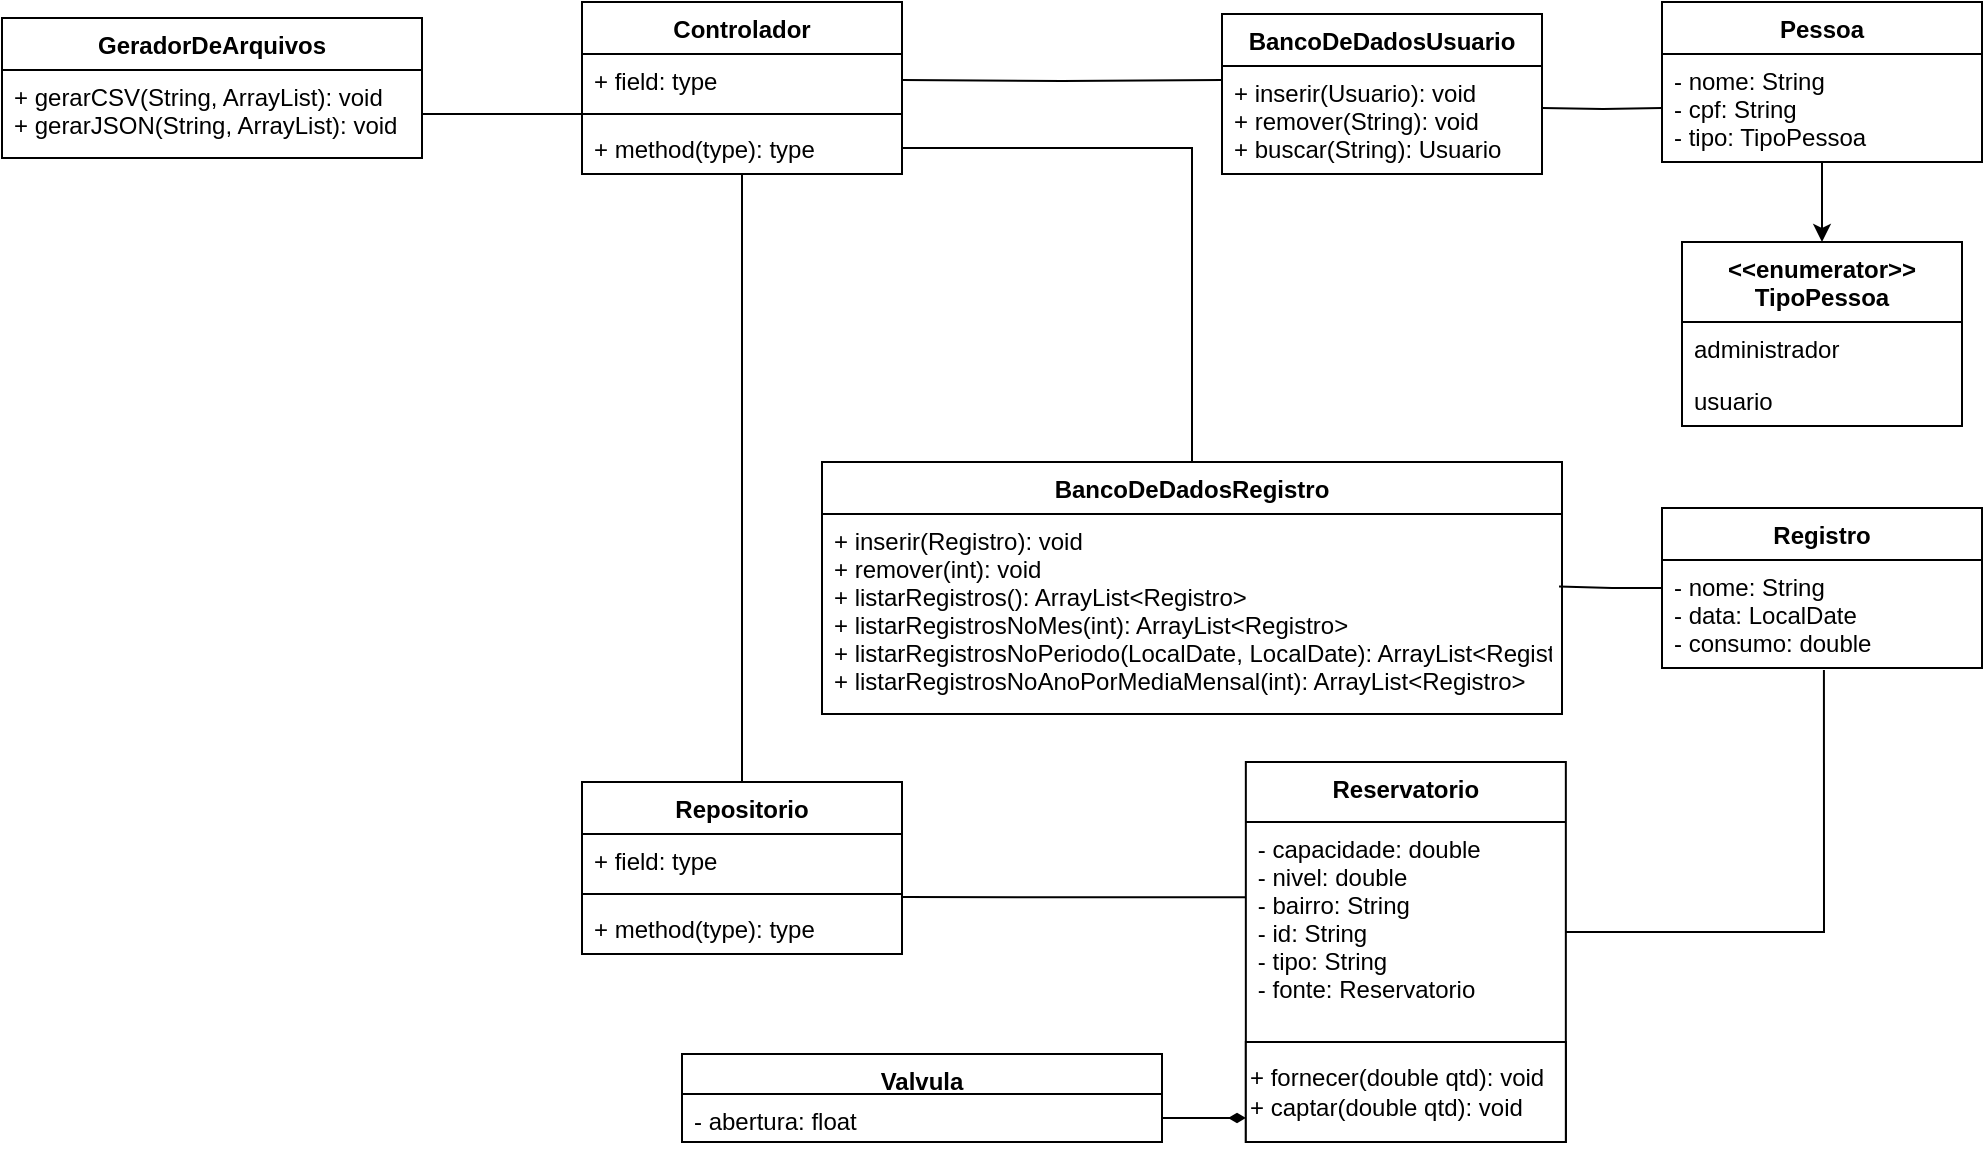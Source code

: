 <mxfile version="14.7.3" type="github">
  <diagram id="-gsOCJniIIdcKkO32to5" name="Page-1">
    <mxGraphModel dx="2907" dy="1680" grid="1" gridSize="10" guides="1" tooltips="1" connect="1" arrows="1" fold="1" page="1" pageScale="1" pageWidth="413" pageHeight="291" background="none" math="0" shadow="0">
      <root>
        <mxCell id="0" />
        <mxCell id="1" parent="0" />
        <mxCell id="1kvHpATCS6qgAt59xDc4-17" style="edgeStyle=orthogonalEdgeStyle;rounded=0;orthogonalLoop=1;jettySize=auto;html=1;exitX=1;exitY=0.5;exitDx=0;exitDy=0;entryX=0.506;entryY=1.019;entryDx=0;entryDy=0;entryPerimeter=0;endArrow=none;endFill=0;" edge="1" parent="1" source="XEYvs15T29jDYPcG7W7k-2" target="gzQUT5za1X285XwGKoim-7">
          <mxGeometry relative="1" as="geometry" />
        </mxCell>
        <mxCell id="XEYvs15T29jDYPcG7W7k-1" value="Reservatorio" style="swimlane;fontStyle=1;align=center;verticalAlign=top;childLayout=stackLayout;horizontal=1;startSize=30;horizontalStack=0;resizeParent=1;resizeParentMax=0;resizeLast=0;collapsible=1;marginBottom=0;" parent="1" vertex="1">
          <mxGeometry x="481.92" y="241" width="160" height="190" as="geometry">
            <mxRectangle x="475" y="232" width="110" height="26" as="alternateBounds" />
          </mxGeometry>
        </mxCell>
        <mxCell id="XEYvs15T29jDYPcG7W7k-2" value="- capacidade: double&#xa;- nivel: double&#xa;- bairro: String&#xa;- id: String&#xa;- tipo: String&#xa;- fonte: Reservatorio" style="text;strokeColor=none;fillColor=none;align=left;verticalAlign=top;spacingLeft=4;spacingRight=4;overflow=hidden;rotatable=0;points=[[0,0.5],[1,0.5]];portConstraint=eastwest;" parent="XEYvs15T29jDYPcG7W7k-1" vertex="1">
          <mxGeometry y="30" width="160" height="110" as="geometry" />
        </mxCell>
        <mxCell id="gzQUT5za1X285XwGKoim-1" value="+ fornecer(double qtd): void&lt;br&gt;+ captar(double qtd): void" style="html=1;align=left;" parent="XEYvs15T29jDYPcG7W7k-1" vertex="1">
          <mxGeometry y="140" width="160" height="50" as="geometry" />
        </mxCell>
        <mxCell id="XEYvs15T29jDYPcG7W7k-8" value="Valvula" style="swimlane;fontStyle=1;align=center;verticalAlign=top;childLayout=stackLayout;horizontal=1;startSize=20;horizontalStack=0;resizeParent=1;resizeParentMax=0;resizeLast=0;collapsible=1;marginBottom=0;" parent="1" vertex="1">
          <mxGeometry x="200" y="387" width="240" height="44" as="geometry" />
        </mxCell>
        <mxCell id="XEYvs15T29jDYPcG7W7k-9" value="- abertura: float" style="text;strokeColor=none;fillColor=none;align=left;verticalAlign=top;spacingLeft=4;spacingRight=4;overflow=hidden;rotatable=0;points=[[0,0.5],[1,0.5]];portConstraint=eastwest;" parent="XEYvs15T29jDYPcG7W7k-8" vertex="1">
          <mxGeometry y="20" width="240" height="24" as="geometry" />
        </mxCell>
        <mxCell id="1kvHpATCS6qgAt59xDc4-15" style="edgeStyle=orthogonalEdgeStyle;rounded=0;orthogonalLoop=1;jettySize=auto;html=1;entryX=0.996;entryY=0.363;entryDx=0;entryDy=0;entryPerimeter=0;endArrow=none;endFill=0;" edge="1" parent="1" source="gzQUT5za1X285XwGKoim-6" target="ZGSeOnVhYkG-6NrmND0K-25">
          <mxGeometry relative="1" as="geometry" />
        </mxCell>
        <mxCell id="gzQUT5za1X285XwGKoim-6" value="Registro" style="swimlane;fontStyle=1;align=center;verticalAlign=top;childLayout=stackLayout;horizontal=1;startSize=26;horizontalStack=0;resizeParent=1;resizeParentMax=0;resizeLast=0;collapsible=1;marginBottom=0;" parent="1" vertex="1">
          <mxGeometry x="690" y="114" width="160" height="80" as="geometry" />
        </mxCell>
        <mxCell id="gzQUT5za1X285XwGKoim-7" value="- nome: String&#xa;- data: LocalDate&#xa;- consumo: double" style="text;strokeColor=none;fillColor=none;align=left;verticalAlign=top;spacingLeft=4;spacingRight=4;overflow=hidden;rotatable=0;points=[[0,0.5],[1,0.5]];portConstraint=eastwest;" parent="gzQUT5za1X285XwGKoim-6" vertex="1">
          <mxGeometry y="26" width="160" height="54" as="geometry" />
        </mxCell>
        <mxCell id="1kvHpATCS6qgAt59xDc4-10" style="edgeStyle=orthogonalEdgeStyle;rounded=0;orthogonalLoop=1;jettySize=auto;html=1;exitX=0.5;exitY=1;exitDx=0;exitDy=0;entryX=0.5;entryY=0;entryDx=0;entryDy=0;" edge="1" parent="1" source="ZGSeOnVhYkG-6NrmND0K-6" target="1kvHpATCS6qgAt59xDc4-5">
          <mxGeometry relative="1" as="geometry" />
        </mxCell>
        <mxCell id="ZGSeOnVhYkG-6NrmND0K-6" value="Pessoa" style="swimlane;fontStyle=1;align=center;verticalAlign=top;childLayout=stackLayout;horizontal=1;startSize=26;horizontalStack=0;resizeParent=1;resizeParentMax=0;resizeLast=0;collapsible=1;marginBottom=0;" parent="1" vertex="1">
          <mxGeometry x="690" y="-139" width="160" height="80" as="geometry" />
        </mxCell>
        <mxCell id="ZGSeOnVhYkG-6NrmND0K-7" value="- nome: String&#xa;- cpf: String&#xa;- tipo: TipoPessoa" style="text;strokeColor=none;fillColor=none;align=left;verticalAlign=top;spacingLeft=4;spacingRight=4;overflow=hidden;rotatable=0;points=[[0,0.5],[1,0.5]];portConstraint=eastwest;" parent="ZGSeOnVhYkG-6NrmND0K-6" vertex="1">
          <mxGeometry y="26" width="160" height="54" as="geometry" />
        </mxCell>
        <mxCell id="ZGSeOnVhYkG-6NrmND0K-22" value="BancoDeDadosRegistro" style="swimlane;fontStyle=1;align=center;verticalAlign=top;childLayout=stackLayout;horizontal=1;startSize=26;horizontalStack=0;resizeParent=1;resizeParentMax=0;resizeLast=0;collapsible=1;marginBottom=0;" parent="1" vertex="1">
          <mxGeometry x="270" y="91" width="370" height="126" as="geometry" />
        </mxCell>
        <mxCell id="ZGSeOnVhYkG-6NrmND0K-25" value="+ inserir(Registro): void&#xa;+ remover(int): void&#xa;+ listarRegistros(): ArrayList&lt;Registro&gt;&#xa;+ listarRegistrosNoMes(int): ArrayList&lt;Registro&gt;&#xa;+ listarRegistrosNoPeriodo(LocalDate, LocalDate): ArrayList&lt;Registro&gt;&#xa;+ listarRegistrosNoAnoPorMediaMensal(int): ArrayList&lt;Registro&gt;" style="text;strokeColor=none;fillColor=none;align=left;verticalAlign=top;spacingLeft=4;spacingRight=4;overflow=hidden;rotatable=0;points=[[0,0.5],[1,0.5]];portConstraint=eastwest;" parent="ZGSeOnVhYkG-6NrmND0K-22" vertex="1">
          <mxGeometry y="26" width="370" height="100" as="geometry" />
        </mxCell>
        <mxCell id="1kvHpATCS6qgAt59xDc4-34" style="edgeStyle=orthogonalEdgeStyle;rounded=0;orthogonalLoop=1;jettySize=auto;html=1;entryX=1;entryY=0.5;entryDx=0;entryDy=0;startArrow=none;startFill=0;endArrow=none;endFill=0;" edge="1" parent="1" target="1kvHpATCS6qgAt59xDc4-29">
          <mxGeometry relative="1" as="geometry">
            <mxPoint x="470" y="-100" as="sourcePoint" />
          </mxGeometry>
        </mxCell>
        <mxCell id="ZGSeOnVhYkG-6NrmND0K-30" value="BancoDeDadosUsuario" style="swimlane;fontStyle=1;align=center;verticalAlign=top;childLayout=stackLayout;horizontal=1;startSize=26;horizontalStack=0;resizeParent=1;resizeParentMax=0;resizeLast=0;collapsible=1;marginBottom=0;" parent="1" vertex="1">
          <mxGeometry x="470" y="-133" width="160" height="80" as="geometry" />
        </mxCell>
        <mxCell id="ZGSeOnVhYkG-6NrmND0K-33" value="+ inserir(Usuario): void&#xa;+ remover(String): void&#xa;+ buscar(String): Usuario" style="text;strokeColor=none;fillColor=none;align=left;verticalAlign=top;spacingLeft=4;spacingRight=4;overflow=hidden;rotatable=0;points=[[0,0.5],[1,0.5]];portConstraint=eastwest;" parent="ZGSeOnVhYkG-6NrmND0K-30" vertex="1">
          <mxGeometry y="26" width="160" height="54" as="geometry" />
        </mxCell>
        <mxCell id="L2nLWlJkYwpwYnrZozBT-7" value="GeradorDeArquivos" style="swimlane;fontStyle=1;align=center;verticalAlign=top;childLayout=stackLayout;horizontal=1;startSize=26;horizontalStack=0;resizeParent=1;resizeParentMax=0;resizeLast=0;collapsible=1;marginBottom=0;" parent="1" vertex="1">
          <mxGeometry x="-140" y="-131" width="210" height="70" as="geometry" />
        </mxCell>
        <mxCell id="L2nLWlJkYwpwYnrZozBT-10" value="+ gerarCSV(String, ArrayList): void&#xa;+ gerarJSON(String, ArrayList): void" style="text;strokeColor=none;fillColor=none;align=left;verticalAlign=top;spacingLeft=4;spacingRight=4;overflow=hidden;rotatable=0;points=[[0,0.5],[1,0.5]];portConstraint=eastwest;" parent="L2nLWlJkYwpwYnrZozBT-7" vertex="1">
          <mxGeometry y="26" width="210" height="44" as="geometry" />
        </mxCell>
        <mxCell id="1kvHpATCS6qgAt59xDc4-5" value="&lt;&lt;enumerator&gt;&gt;&#xa;TipoPessoa" style="swimlane;fontStyle=1;childLayout=stackLayout;horizontal=1;startSize=40;fillColor=none;horizontalStack=0;resizeParent=1;resizeParentMax=0;resizeLast=0;collapsible=1;marginBottom=0;" vertex="1" parent="1">
          <mxGeometry x="700" y="-19" width="140" height="92" as="geometry" />
        </mxCell>
        <mxCell id="1kvHpATCS6qgAt59xDc4-6" value="administrador" style="text;strokeColor=none;fillColor=none;align=left;verticalAlign=top;spacingLeft=4;spacingRight=4;overflow=hidden;rotatable=0;points=[[0,0.5],[1,0.5]];portConstraint=eastwest;" vertex="1" parent="1kvHpATCS6qgAt59xDc4-5">
          <mxGeometry y="40" width="140" height="26" as="geometry" />
        </mxCell>
        <mxCell id="1kvHpATCS6qgAt59xDc4-7" value="usuario" style="text;strokeColor=none;fillColor=none;align=left;verticalAlign=top;spacingLeft=4;spacingRight=4;overflow=hidden;rotatable=0;points=[[0,0.5],[1,0.5]];portConstraint=eastwest;" vertex="1" parent="1kvHpATCS6qgAt59xDc4-5">
          <mxGeometry y="66" width="140" height="26" as="geometry" />
        </mxCell>
        <mxCell id="1kvHpATCS6qgAt59xDc4-13" style="edgeStyle=orthogonalEdgeStyle;rounded=0;orthogonalLoop=1;jettySize=auto;html=1;endArrow=none;endFill=0;" edge="1" parent="1" target="ZGSeOnVhYkG-6NrmND0K-7">
          <mxGeometry relative="1" as="geometry">
            <mxPoint x="630" y="-86" as="sourcePoint" />
          </mxGeometry>
        </mxCell>
        <mxCell id="1kvHpATCS6qgAt59xDc4-27" style="edgeStyle=orthogonalEdgeStyle;rounded=0;orthogonalLoop=1;jettySize=auto;html=1;endArrow=diamondThin;endFill=1;" edge="1" parent="1" source="XEYvs15T29jDYPcG7W7k-9">
          <mxGeometry relative="1" as="geometry">
            <mxPoint x="482" y="419" as="targetPoint" />
          </mxGeometry>
        </mxCell>
        <mxCell id="1kvHpATCS6qgAt59xDc4-33" style="edgeStyle=orthogonalEdgeStyle;rounded=0;orthogonalLoop=1;jettySize=auto;html=1;exitX=0.004;exitY=-0.154;exitDx=0;exitDy=0;startArrow=none;startFill=0;endArrow=none;endFill=0;exitPerimeter=0;entryX=1;entryY=0.5;entryDx=0;entryDy=0;" edge="1" parent="1" source="1kvHpATCS6qgAt59xDc4-31" target="L2nLWlJkYwpwYnrZozBT-10">
          <mxGeometry relative="1" as="geometry">
            <mxPoint x="80" y="-32" as="targetPoint" />
          </mxGeometry>
        </mxCell>
        <mxCell id="1kvHpATCS6qgAt59xDc4-28" value="Controlador" style="swimlane;fontStyle=1;align=center;verticalAlign=top;childLayout=stackLayout;horizontal=1;startSize=26;horizontalStack=0;resizeParent=1;resizeParentMax=0;resizeLast=0;collapsible=1;marginBottom=0;" vertex="1" parent="1">
          <mxGeometry x="150" y="-139" width="160" height="86" as="geometry" />
        </mxCell>
        <mxCell id="1kvHpATCS6qgAt59xDc4-29" value="+ field: type" style="text;strokeColor=none;fillColor=none;align=left;verticalAlign=top;spacingLeft=4;spacingRight=4;overflow=hidden;rotatable=0;points=[[0,0.5],[1,0.5]];portConstraint=eastwest;" vertex="1" parent="1kvHpATCS6qgAt59xDc4-28">
          <mxGeometry y="26" width="160" height="26" as="geometry" />
        </mxCell>
        <mxCell id="1kvHpATCS6qgAt59xDc4-30" value="" style="line;strokeWidth=1;fillColor=none;align=left;verticalAlign=middle;spacingTop=-1;spacingLeft=3;spacingRight=3;rotatable=0;labelPosition=right;points=[];portConstraint=eastwest;" vertex="1" parent="1kvHpATCS6qgAt59xDc4-28">
          <mxGeometry y="52" width="160" height="8" as="geometry" />
        </mxCell>
        <mxCell id="1kvHpATCS6qgAt59xDc4-31" value="+ method(type): type" style="text;strokeColor=none;fillColor=none;align=left;verticalAlign=top;spacingLeft=4;spacingRight=4;overflow=hidden;rotatable=0;points=[[0,0.5],[1,0.5]];portConstraint=eastwest;" vertex="1" parent="1kvHpATCS6qgAt59xDc4-28">
          <mxGeometry y="60" width="160" height="26" as="geometry" />
        </mxCell>
        <mxCell id="1kvHpATCS6qgAt59xDc4-32" style="edgeStyle=orthogonalEdgeStyle;rounded=0;orthogonalLoop=1;jettySize=auto;html=1;entryX=0.5;entryY=0;entryDx=0;entryDy=0;startArrow=none;startFill=0;endArrow=none;endFill=0;" edge="1" parent="1" source="1kvHpATCS6qgAt59xDc4-31" target="ZGSeOnVhYkG-6NrmND0K-22">
          <mxGeometry relative="1" as="geometry" />
        </mxCell>
        <mxCell id="1kvHpATCS6qgAt59xDc4-40" style="edgeStyle=orthogonalEdgeStyle;rounded=0;orthogonalLoop=1;jettySize=auto;html=1;exitX=0.5;exitY=0;exitDx=0;exitDy=0;entryX=0.5;entryY=1.009;entryDx=0;entryDy=0;entryPerimeter=0;startArrow=none;startFill=0;endArrow=none;endFill=0;" edge="1" parent="1" source="1kvHpATCS6qgAt59xDc4-35" target="1kvHpATCS6qgAt59xDc4-31">
          <mxGeometry relative="1" as="geometry" />
        </mxCell>
        <mxCell id="1kvHpATCS6qgAt59xDc4-35" value="Repositorio" style="swimlane;fontStyle=1;align=center;verticalAlign=top;childLayout=stackLayout;horizontal=1;startSize=26;horizontalStack=0;resizeParent=1;resizeParentMax=0;resizeLast=0;collapsible=1;marginBottom=0;" vertex="1" parent="1">
          <mxGeometry x="150" y="251" width="160" height="86" as="geometry" />
        </mxCell>
        <mxCell id="1kvHpATCS6qgAt59xDc4-36" value="+ field: type" style="text;strokeColor=none;fillColor=none;align=left;verticalAlign=top;spacingLeft=4;spacingRight=4;overflow=hidden;rotatable=0;points=[[0,0.5],[1,0.5]];portConstraint=eastwest;" vertex="1" parent="1kvHpATCS6qgAt59xDc4-35">
          <mxGeometry y="26" width="160" height="26" as="geometry" />
        </mxCell>
        <mxCell id="1kvHpATCS6qgAt59xDc4-37" value="" style="line;strokeWidth=1;fillColor=none;align=left;verticalAlign=middle;spacingTop=-1;spacingLeft=3;spacingRight=3;rotatable=0;labelPosition=right;points=[];portConstraint=eastwest;" vertex="1" parent="1kvHpATCS6qgAt59xDc4-35">
          <mxGeometry y="52" width="160" height="8" as="geometry" />
        </mxCell>
        <mxCell id="1kvHpATCS6qgAt59xDc4-38" value="+ method(type): type" style="text;strokeColor=none;fillColor=none;align=left;verticalAlign=top;spacingLeft=4;spacingRight=4;overflow=hidden;rotatable=0;points=[[0,0.5],[1,0.5]];portConstraint=eastwest;" vertex="1" parent="1kvHpATCS6qgAt59xDc4-35">
          <mxGeometry y="60" width="160" height="26" as="geometry" />
        </mxCell>
        <mxCell id="1kvHpATCS6qgAt59xDc4-39" style="edgeStyle=orthogonalEdgeStyle;rounded=0;orthogonalLoop=1;jettySize=auto;html=1;entryX=1.002;entryY=-0.096;entryDx=0;entryDy=0;entryPerimeter=0;startArrow=none;startFill=0;endArrow=none;endFill=0;exitX=0;exitY=0.342;exitDx=0;exitDy=0;exitPerimeter=0;" edge="1" parent="1" source="XEYvs15T29jDYPcG7W7k-2" target="1kvHpATCS6qgAt59xDc4-38">
          <mxGeometry relative="1" as="geometry">
            <mxPoint x="484" y="309" as="sourcePoint" />
          </mxGeometry>
        </mxCell>
      </root>
    </mxGraphModel>
  </diagram>
</mxfile>
